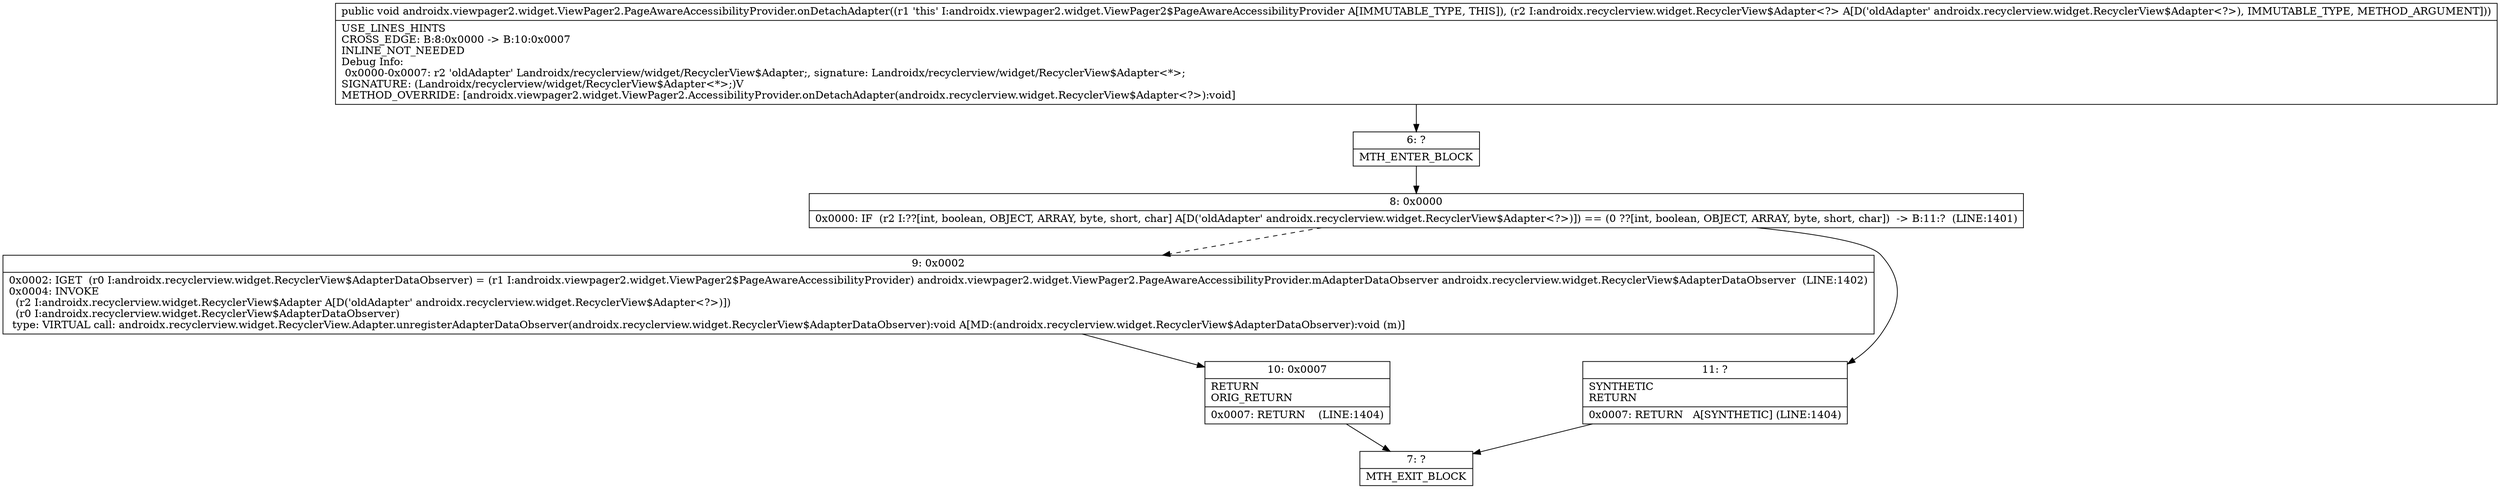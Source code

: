 digraph "CFG forandroidx.viewpager2.widget.ViewPager2.PageAwareAccessibilityProvider.onDetachAdapter(Landroidx\/recyclerview\/widget\/RecyclerView$Adapter;)V" {
Node_6 [shape=record,label="{6\:\ ?|MTH_ENTER_BLOCK\l}"];
Node_8 [shape=record,label="{8\:\ 0x0000|0x0000: IF  (r2 I:??[int, boolean, OBJECT, ARRAY, byte, short, char] A[D('oldAdapter' androidx.recyclerview.widget.RecyclerView$Adapter\<?\>)]) == (0 ??[int, boolean, OBJECT, ARRAY, byte, short, char])  \-\> B:11:?  (LINE:1401)\l}"];
Node_9 [shape=record,label="{9\:\ 0x0002|0x0002: IGET  (r0 I:androidx.recyclerview.widget.RecyclerView$AdapterDataObserver) = (r1 I:androidx.viewpager2.widget.ViewPager2$PageAwareAccessibilityProvider) androidx.viewpager2.widget.ViewPager2.PageAwareAccessibilityProvider.mAdapterDataObserver androidx.recyclerview.widget.RecyclerView$AdapterDataObserver  (LINE:1402)\l0x0004: INVOKE  \l  (r2 I:androidx.recyclerview.widget.RecyclerView$Adapter A[D('oldAdapter' androidx.recyclerview.widget.RecyclerView$Adapter\<?\>)])\l  (r0 I:androidx.recyclerview.widget.RecyclerView$AdapterDataObserver)\l type: VIRTUAL call: androidx.recyclerview.widget.RecyclerView.Adapter.unregisterAdapterDataObserver(androidx.recyclerview.widget.RecyclerView$AdapterDataObserver):void A[MD:(androidx.recyclerview.widget.RecyclerView$AdapterDataObserver):void (m)]\l}"];
Node_10 [shape=record,label="{10\:\ 0x0007|RETURN\lORIG_RETURN\l|0x0007: RETURN    (LINE:1404)\l}"];
Node_7 [shape=record,label="{7\:\ ?|MTH_EXIT_BLOCK\l}"];
Node_11 [shape=record,label="{11\:\ ?|SYNTHETIC\lRETURN\l|0x0007: RETURN   A[SYNTHETIC] (LINE:1404)\l}"];
MethodNode[shape=record,label="{public void androidx.viewpager2.widget.ViewPager2.PageAwareAccessibilityProvider.onDetachAdapter((r1 'this' I:androidx.viewpager2.widget.ViewPager2$PageAwareAccessibilityProvider A[IMMUTABLE_TYPE, THIS]), (r2 I:androidx.recyclerview.widget.RecyclerView$Adapter\<?\> A[D('oldAdapter' androidx.recyclerview.widget.RecyclerView$Adapter\<?\>), IMMUTABLE_TYPE, METHOD_ARGUMENT]))  | USE_LINES_HINTS\lCROSS_EDGE: B:8:0x0000 \-\> B:10:0x0007\lINLINE_NOT_NEEDED\lDebug Info:\l  0x0000\-0x0007: r2 'oldAdapter' Landroidx\/recyclerview\/widget\/RecyclerView$Adapter;, signature: Landroidx\/recyclerview\/widget\/RecyclerView$Adapter\<*\>;\lSIGNATURE: (Landroidx\/recyclerview\/widget\/RecyclerView$Adapter\<*\>;)V\lMETHOD_OVERRIDE: [androidx.viewpager2.widget.ViewPager2.AccessibilityProvider.onDetachAdapter(androidx.recyclerview.widget.RecyclerView$Adapter\<?\>):void]\l}"];
MethodNode -> Node_6;Node_6 -> Node_8;
Node_8 -> Node_9[style=dashed];
Node_8 -> Node_11;
Node_9 -> Node_10;
Node_10 -> Node_7;
Node_11 -> Node_7;
}

